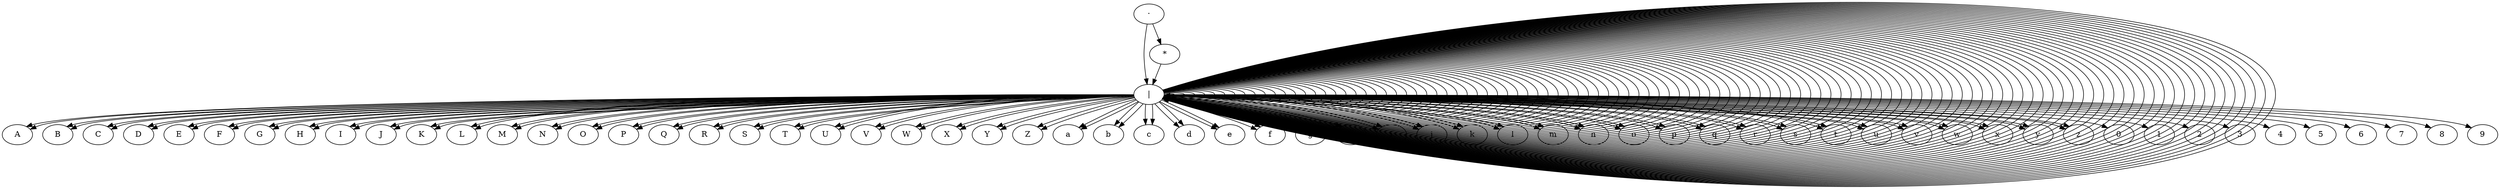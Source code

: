 digraph tree {
    "·";
    "|";
    "|";
    "|";
    "|";
    "|";
    "|";
    "|";
    "|";
    "|";
    "|";
    "|";
    "|";
    "|";
    "|";
    "|";
    "|";
    "|";
    "|";
    "|";
    "|";
    "|";
    "|";
    "|";
    "|";
    "|";
    "|";
    "|";
    "|";
    "|";
    "|";
    "|";
    "|";
    "|";
    "|";
    "|";
    "|";
    "|";
    "|";
    "|";
    "|";
    "|";
    "|";
    "|";
    "|";
    "|";
    "|";
    "|";
    "|";
    "|";
    "|";
    "|";
    "A";
    "B";
    "C";
    "D";
    "E";
    "F";
    "G";
    "H";
    "I";
    "J";
    "K";
    "L";
    "M";
    "N";
    "O";
    "P";
    "Q";
    "R";
    "S";
    "T";
    "U";
    "V";
    "W";
    "X";
    "Y";
    "Z";
    "a";
    "b";
    "c";
    "d";
    "e";
    "f";
    "g";
    "h";
    "i";
    "j";
    "k";
    "l";
    "m";
    "n";
    "o";
    "p";
    "q";
    "r";
    "s";
    "t";
    "u";
    "v";
    "w";
    "x";
    "y";
    "z";
    "*";
    "|";
    "|";
    "|";
    "|";
    "|";
    "|";
    "|";
    "|";
    "|";
    "|";
    "|";
    "|";
    "|";
    "|";
    "|";
    "|";
    "|";
    "|";
    "|";
    "|";
    "|";
    "|";
    "|";
    "|";
    "|";
    "|";
    "|";
    "|";
    "|";
    "|";
    "|";
    "|";
    "|";
    "|";
    "|";
    "|";
    "|";
    "|";
    "|";
    "|";
    "|";
    "|";
    "|";
    "|";
    "|";
    "|";
    "|";
    "|";
    "|";
    "|";
    "|";
    "|";
    "A";
    "B";
    "C";
    "D";
    "E";
    "F";
    "G";
    "H";
    "I";
    "J";
    "K";
    "L";
    "M";
    "N";
    "O";
    "P";
    "Q";
    "R";
    "S";
    "T";
    "U";
    "V";
    "W";
    "X";
    "Y";
    "Z";
    "a";
    "b";
    "c";
    "d";
    "e";
    "f";
    "g";
    "h";
    "i";
    "j";
    "k";
    "l";
    "m";
    "n";
    "o";
    "p";
    "q";
    "r";
    "s";
    "t";
    "u";
    "v";
    "w";
    "x";
    "y";
    "z";
    "|";
    "|";
    "|";
    "|";
    "|";
    "|";
    "|";
    "|";
    "|";
    "0";
    "1";
    "2";
    "3";
    "4";
    "5";
    "6";
    "7";
    "8";
    "9";
    "·" -> "|";
    "·" -> "*";
    "|" -> "|";
    "|" -> "z";
    "|" -> "|";
    "|" -> "y";
    "|" -> "|";
    "|" -> "x";
    "|" -> "|";
    "|" -> "w";
    "|" -> "|";
    "|" -> "v";
    "|" -> "|";
    "|" -> "u";
    "|" -> "|";
    "|" -> "t";
    "|" -> "|";
    "|" -> "s";
    "|" -> "|";
    "|" -> "r";
    "|" -> "|";
    "|" -> "q";
    "|" -> "|";
    "|" -> "p";
    "|" -> "|";
    "|" -> "o";
    "|" -> "|";
    "|" -> "n";
    "|" -> "|";
    "|" -> "m";
    "|" -> "|";
    "|" -> "l";
    "|" -> "|";
    "|" -> "k";
    "|" -> "|";
    "|" -> "j";
    "|" -> "|";
    "|" -> "i";
    "|" -> "|";
    "|" -> "h";
    "|" -> "|";
    "|" -> "g";
    "|" -> "|";
    "|" -> "f";
    "|" -> "|";
    "|" -> "e";
    "|" -> "|";
    "|" -> "d";
    "|" -> "|";
    "|" -> "c";
    "|" -> "|";
    "|" -> "b";
    "|" -> "|";
    "|" -> "a";
    "|" -> "|";
    "|" -> "Z";
    "|" -> "|";
    "|" -> "Y";
    "|" -> "|";
    "|" -> "X";
    "|" -> "|";
    "|" -> "W";
    "|" -> "|";
    "|" -> "V";
    "|" -> "|";
    "|" -> "U";
    "|" -> "|";
    "|" -> "T";
    "|" -> "|";
    "|" -> "S";
    "|" -> "|";
    "|" -> "R";
    "|" -> "|";
    "|" -> "Q";
    "|" -> "|";
    "|" -> "P";
    "|" -> "|";
    "|" -> "O";
    "|" -> "|";
    "|" -> "N";
    "|" -> "|";
    "|" -> "M";
    "|" -> "|";
    "|" -> "L";
    "|" -> "|";
    "|" -> "K";
    "|" -> "|";
    "|" -> "J";
    "|" -> "|";
    "|" -> "I";
    "|" -> "|";
    "|" -> "H";
    "|" -> "|";
    "|" -> "G";
    "|" -> "|";
    "|" -> "F";
    "|" -> "|";
    "|" -> "E";
    "|" -> "|";
    "|" -> "D";
    "|" -> "|";
    "|" -> "C";
    "|" -> "A";
    "|" -> "B";
    "*" -> "|";
    "|" -> "|";
    "|" -> "|";
    "|" -> "|";
    "|" -> "z";
    "|" -> "|";
    "|" -> "y";
    "|" -> "|";
    "|" -> "x";
    "|" -> "|";
    "|" -> "w";
    "|" -> "|";
    "|" -> "v";
    "|" -> "|";
    "|" -> "u";
    "|" -> "|";
    "|" -> "t";
    "|" -> "|";
    "|" -> "s";
    "|" -> "|";
    "|" -> "r";
    "|" -> "|";
    "|" -> "q";
    "|" -> "|";
    "|" -> "p";
    "|" -> "|";
    "|" -> "o";
    "|" -> "|";
    "|" -> "n";
    "|" -> "|";
    "|" -> "m";
    "|" -> "|";
    "|" -> "l";
    "|" -> "|";
    "|" -> "k";
    "|" -> "|";
    "|" -> "j";
    "|" -> "|";
    "|" -> "i";
    "|" -> "|";
    "|" -> "h";
    "|" -> "|";
    "|" -> "g";
    "|" -> "|";
    "|" -> "f";
    "|" -> "|";
    "|" -> "e";
    "|" -> "|";
    "|" -> "d";
    "|" -> "|";
    "|" -> "c";
    "|" -> "|";
    "|" -> "b";
    "|" -> "|";
    "|" -> "a";
    "|" -> "|";
    "|" -> "Z";
    "|" -> "|";
    "|" -> "Y";
    "|" -> "|";
    "|" -> "X";
    "|" -> "|";
    "|" -> "W";
    "|" -> "|";
    "|" -> "V";
    "|" -> "|";
    "|" -> "U";
    "|" -> "|";
    "|" -> "T";
    "|" -> "|";
    "|" -> "S";
    "|" -> "|";
    "|" -> "R";
    "|" -> "|";
    "|" -> "Q";
    "|" -> "|";
    "|" -> "P";
    "|" -> "|";
    "|" -> "O";
    "|" -> "|";
    "|" -> "N";
    "|" -> "|";
    "|" -> "M";
    "|" -> "|";
    "|" -> "L";
    "|" -> "|";
    "|" -> "K";
    "|" -> "|";
    "|" -> "J";
    "|" -> "|";
    "|" -> "I";
    "|" -> "|";
    "|" -> "H";
    "|" -> "|";
    "|" -> "G";
    "|" -> "|";
    "|" -> "F";
    "|" -> "|";
    "|" -> "E";
    "|" -> "|";
    "|" -> "D";
    "|" -> "|";
    "|" -> "C";
    "|" -> "A";
    "|" -> "B";
    "|" -> "|";
    "|" -> "9";
    "|" -> "|";
    "|" -> "8";
    "|" -> "|";
    "|" -> "7";
    "|" -> "|";
    "|" -> "6";
    "|" -> "|";
    "|" -> "5";
    "|" -> "|";
    "|" -> "4";
    "|" -> "|";
    "|" -> "3";
    "|" -> "|";
    "|" -> "2";
    "|" -> "0";
    "|" -> "1";
}
